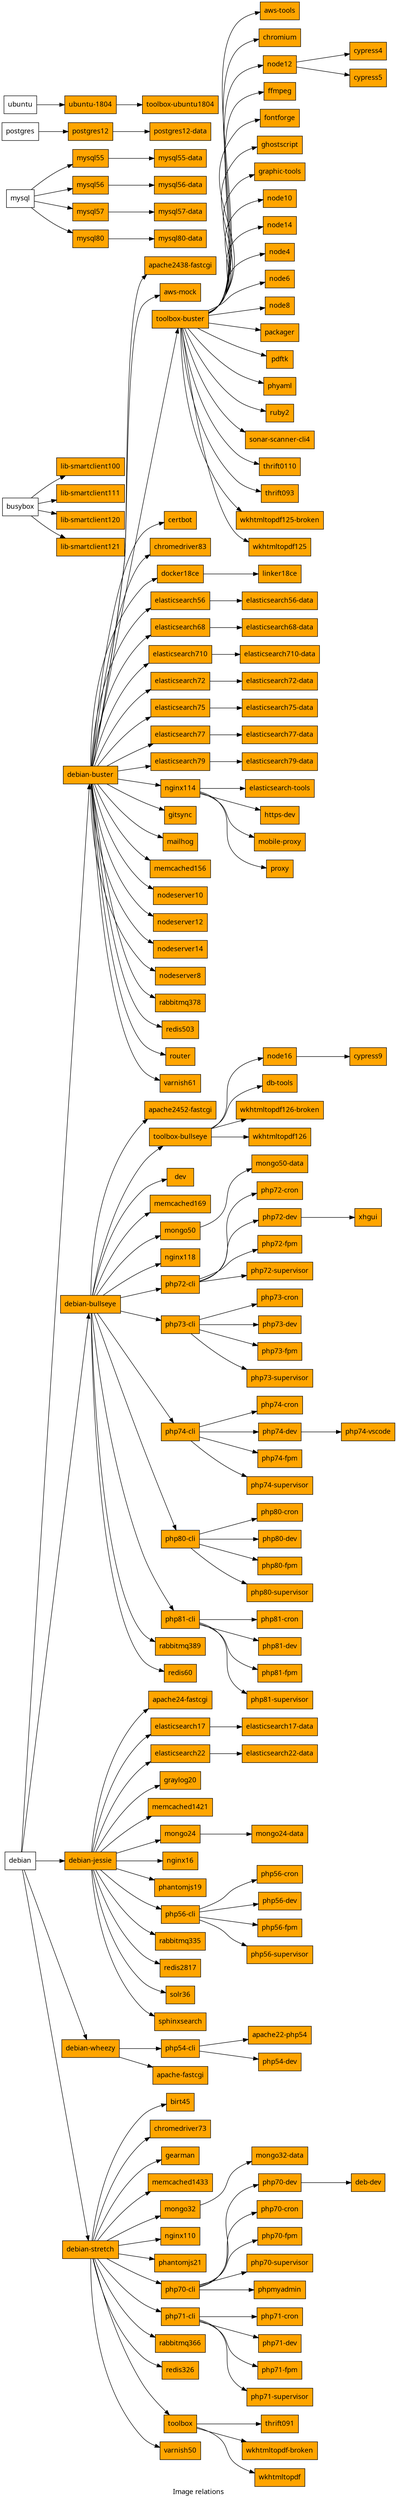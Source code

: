 
digraph G {
    label="Image relations";
    graph [fontname=sans];
    node [style=filled shape=box fontname=sans fillcolor=white];
    rankdir="LR";
	
    "nfqlt/apache22-php54" [fillcolor=orange label="apache22-php54"];
    "nfqlt/php54-cli"->"nfqlt/apache22-php54";
    "nfqlt/apache2438-fastcgi" [fillcolor=orange label="apache2438-fastcgi"];
    "nfqlt/debian-buster"->"nfqlt/apache2438-fastcgi";
    "nfqlt/apache2452-fastcgi" [fillcolor=orange label="apache2452-fastcgi"];
    "nfqlt/debian-bullseye"->"nfqlt/apache2452-fastcgi";
    "nfqlt/apache24-fastcgi" [fillcolor=orange label="apache24-fastcgi"];
    "nfqlt/debian-jessie"->"nfqlt/apache24-fastcgi";
    "nfqlt/apache-fastcgi" [fillcolor=orange label="apache-fastcgi"];
    "nfqlt/debian-wheezy"->"nfqlt/apache-fastcgi";
    "nfqlt/aws-mock" [fillcolor=orange label="aws-mock"];
    "nfqlt/debian-buster"->"nfqlt/aws-mock";
    "nfqlt/aws-tools" [fillcolor=orange label="aws-tools"];
    "nfqlt/toolbox-buster"->"nfqlt/aws-tools";
    "nfqlt/birt45" [fillcolor=orange label="birt45"];
    "nfqlt/debian-stretch"->"nfqlt/birt45";
    "nfqlt/certbot" [fillcolor=orange label="certbot"];
    "nfqlt/debian-buster"->"nfqlt/certbot";
    "nfqlt/chromedriver73" [fillcolor=orange label="chromedriver73"];
    "nfqlt/debian-stretch"->"nfqlt/chromedriver73";
    "nfqlt/chromedriver83" [fillcolor=orange label="chromedriver83"];
    "nfqlt/debian-buster"->"nfqlt/chromedriver83";
    "nfqlt/chromium" [fillcolor=orange label="chromium"];
    "nfqlt/toolbox-buster"->"nfqlt/chromium";
    "nfqlt/cypress4" [fillcolor=orange label="cypress4"];
    "nfqlt/node12"->"nfqlt/cypress4";
    "nfqlt/cypress5" [fillcolor=orange label="cypress5"];
    "nfqlt/node12"->"nfqlt/cypress5";
    "nfqlt/cypress9" [fillcolor=orange label="cypress9"];
    "nfqlt/node16"->"nfqlt/cypress9";
    "nfqlt/db-tools" [fillcolor=orange label="db-tools"];
    "nfqlt/toolbox-bullseye"->"nfqlt/db-tools";
    "nfqlt/deb-dev" [fillcolor=orange label="deb-dev"];
    "nfqlt/php70-dev"->"nfqlt/deb-dev";
    "nfqlt/debian-bullseye" [fillcolor=orange label="debian-bullseye"];
    "debian"->"nfqlt/debian-bullseye";
    "nfqlt/debian-buster" [fillcolor=orange label="debian-buster"];
    "debian"->"nfqlt/debian-buster";
    "nfqlt/debian-jessie" [fillcolor=orange label="debian-jessie"];
    "debian"->"nfqlt/debian-jessie";
    "nfqlt/debian-stretch" [fillcolor=orange label="debian-stretch"];
    "debian"->"nfqlt/debian-stretch";
    "nfqlt/debian-wheezy" [fillcolor=orange label="debian-wheezy"];
    "debian"->"nfqlt/debian-wheezy";
    "nfqlt/dev" [fillcolor=orange label="dev"];
    "nfqlt/debian-bullseye"->"nfqlt/dev";
    "nfqlt/docker18ce" [fillcolor=orange label="docker18ce"];
    "nfqlt/debian-buster"->"nfqlt/docker18ce";
    "nfqlt/elasticsearch17-data" [fillcolor=orange label="elasticsearch17-data"];
    "nfqlt/elasticsearch17"->"nfqlt/elasticsearch17-data";
    "nfqlt/elasticsearch17" [fillcolor=orange label="elasticsearch17"];
    "nfqlt/debian-jessie"->"nfqlt/elasticsearch17";
    "nfqlt/elasticsearch22-data" [fillcolor=orange label="elasticsearch22-data"];
    "nfqlt/elasticsearch22"->"nfqlt/elasticsearch22-data";
    "nfqlt/elasticsearch22" [fillcolor=orange label="elasticsearch22"];
    "nfqlt/debian-jessie"->"nfqlt/elasticsearch22";
    "nfqlt/elasticsearch56-data" [fillcolor=orange label="elasticsearch56-data"];
    "nfqlt/elasticsearch56"->"nfqlt/elasticsearch56-data";
    "nfqlt/elasticsearch56" [fillcolor=orange label="elasticsearch56"];
    "nfqlt/debian-buster"->"nfqlt/elasticsearch56";
    "nfqlt/elasticsearch68-data" [fillcolor=orange label="elasticsearch68-data"];
    "nfqlt/elasticsearch68"->"nfqlt/elasticsearch68-data";
    "nfqlt/elasticsearch68" [fillcolor=orange label="elasticsearch68"];
    "nfqlt/debian-buster"->"nfqlt/elasticsearch68";
    "nfqlt/elasticsearch710-data" [fillcolor=orange label="elasticsearch710-data"];
    "nfqlt/elasticsearch710"->"nfqlt/elasticsearch710-data";
    "nfqlt/elasticsearch710" [fillcolor=orange label="elasticsearch710"];
    "nfqlt/debian-buster"->"nfqlt/elasticsearch710";
    "nfqlt/elasticsearch72-data" [fillcolor=orange label="elasticsearch72-data"];
    "nfqlt/elasticsearch72"->"nfqlt/elasticsearch72-data";
    "nfqlt/elasticsearch72" [fillcolor=orange label="elasticsearch72"];
    "nfqlt/debian-buster"->"nfqlt/elasticsearch72";
    "nfqlt/elasticsearch75-data" [fillcolor=orange label="elasticsearch75-data"];
    "nfqlt/elasticsearch75"->"nfqlt/elasticsearch75-data";
    "nfqlt/elasticsearch75" [fillcolor=orange label="elasticsearch75"];
    "nfqlt/debian-buster"->"nfqlt/elasticsearch75";
    "nfqlt/elasticsearch77-data" [fillcolor=orange label="elasticsearch77-data"];
    "nfqlt/elasticsearch77"->"nfqlt/elasticsearch77-data";
    "nfqlt/elasticsearch77" [fillcolor=orange label="elasticsearch77"];
    "nfqlt/debian-buster"->"nfqlt/elasticsearch77";
    "nfqlt/elasticsearch79-data" [fillcolor=orange label="elasticsearch79-data"];
    "nfqlt/elasticsearch79"->"nfqlt/elasticsearch79-data";
    "nfqlt/elasticsearch79" [fillcolor=orange label="elasticsearch79"];
    "nfqlt/debian-buster"->"nfqlt/elasticsearch79";
    "nfqlt/elasticsearch-tools" [fillcolor=orange label="elasticsearch-tools"];
    "nfqlt/nginx114"->"nfqlt/elasticsearch-tools";
    "nfqlt/ffmpeg" [fillcolor=orange label="ffmpeg"];
    "nfqlt/toolbox-buster"->"nfqlt/ffmpeg";
    "nfqlt/fontforge" [fillcolor=orange label="fontforge"];
    "nfqlt/toolbox-buster"->"nfqlt/fontforge";
    "nfqlt/gearman" [fillcolor=orange label="gearman"];
    "nfqlt/debian-stretch"->"nfqlt/gearman";
    "nfqlt/ghostscript" [fillcolor=orange label="ghostscript"];
    "nfqlt/toolbox-buster"->"nfqlt/ghostscript";
    "nfqlt/gitsync" [fillcolor=orange label="gitsync"];
    "nfqlt/debian-buster"->"nfqlt/gitsync";
    "nfqlt/graphic-tools" [fillcolor=orange label="graphic-tools"];
    "nfqlt/toolbox-buster"->"nfqlt/graphic-tools";
    "nfqlt/graylog20" [fillcolor=orange label="graylog20"];
    "nfqlt/debian-jessie"->"nfqlt/graylog20";
    "nfqlt/https-dev" [fillcolor=orange label="https-dev"];
    "nfqlt/nginx114"->"nfqlt/https-dev";
    "nfqlt/lib-smartclient100" [fillcolor=orange label="lib-smartclient100"];
    "busybox"->"nfqlt/lib-smartclient100";
    "nfqlt/lib-smartclient111" [fillcolor=orange label="lib-smartclient111"];
    "busybox"->"nfqlt/lib-smartclient111";
    "nfqlt/lib-smartclient120" [fillcolor=orange label="lib-smartclient120"];
    "busybox"->"nfqlt/lib-smartclient120";
    "nfqlt/lib-smartclient121" [fillcolor=orange label="lib-smartclient121"];
    "busybox"->"nfqlt/lib-smartclient121";
    "nfqlt/linker18ce" [fillcolor=orange label="linker18ce"];
    "nfqlt/docker18ce"->"nfqlt/linker18ce";
    "nfqlt/mailhog" [fillcolor=orange label="mailhog"];
    "nfqlt/debian-buster"->"nfqlt/mailhog";
    "nfqlt/memcached1421" [fillcolor=orange label="memcached1421"];
    "nfqlt/debian-jessie"->"nfqlt/memcached1421";
    "nfqlt/memcached1433" [fillcolor=orange label="memcached1433"];
    "nfqlt/debian-stretch"->"nfqlt/memcached1433";
    "nfqlt/memcached156" [fillcolor=orange label="memcached156"];
    "nfqlt/debian-buster"->"nfqlt/memcached156";
    "nfqlt/memcached169" [fillcolor=orange label="memcached169"];
    "nfqlt/debian-bullseye"->"nfqlt/memcached169";
    "nfqlt/mobile-proxy" [fillcolor=orange label="mobile-proxy"];
    "nfqlt/nginx114"->"nfqlt/mobile-proxy";
    "nfqlt/mongo24-data" [fillcolor=orange label="mongo24-data"];
    "nfqlt/mongo24"->"nfqlt/mongo24-data";
    "nfqlt/mongo24" [fillcolor=orange label="mongo24"];
    "nfqlt/debian-jessie"->"nfqlt/mongo24";
    "nfqlt/mongo32-data" [fillcolor=orange label="mongo32-data"];
    "nfqlt/mongo32"->"nfqlt/mongo32-data";
    "nfqlt/mongo32" [fillcolor=orange label="mongo32"];
    "nfqlt/debian-stretch"->"nfqlt/mongo32";
    "nfqlt/mongo50-data" [fillcolor=orange label="mongo50-data"];
    "nfqlt/mongo50"->"nfqlt/mongo50-data";
    "nfqlt/mongo50" [fillcolor=orange label="mongo50"];
    "nfqlt/debian-bullseye"->"nfqlt/mongo50";
    "nfqlt/mysql55-data" [fillcolor=orange label="mysql55-data"];
    "nfqlt/mysql55"->"nfqlt/mysql55-data";
    "nfqlt/mysql55" [fillcolor=orange label="mysql55"];
    "mysql"->"nfqlt/mysql55";
    "nfqlt/mysql56-data" [fillcolor=orange label="mysql56-data"];
    "nfqlt/mysql56"->"nfqlt/mysql56-data";
    "nfqlt/mysql56" [fillcolor=orange label="mysql56"];
    "mysql"->"nfqlt/mysql56";
    "nfqlt/mysql57-data" [fillcolor=orange label="mysql57-data"];
    "nfqlt/mysql57"->"nfqlt/mysql57-data";
    "nfqlt/mysql57" [fillcolor=orange label="mysql57"];
    "mysql"->"nfqlt/mysql57";
    "nfqlt/mysql80-data" [fillcolor=orange label="mysql80-data"];
    "nfqlt/mysql80"->"nfqlt/mysql80-data";
    "nfqlt/mysql80" [fillcolor=orange label="mysql80"];
    "mysql"->"nfqlt/mysql80";
    "nfqlt/nginx110" [fillcolor=orange label="nginx110"];
    "nfqlt/debian-stretch"->"nfqlt/nginx110";
    "nfqlt/nginx114" [fillcolor=orange label="nginx114"];
    "nfqlt/debian-buster"->"nfqlt/nginx114";
    "nfqlt/nginx118" [fillcolor=orange label="nginx118"];
    "nfqlt/debian-bullseye"->"nfqlt/nginx118";
    "nfqlt/nginx16" [fillcolor=orange label="nginx16"];
    "nfqlt/debian-jessie"->"nfqlt/nginx16";
    "nfqlt/node10" [fillcolor=orange label="node10"];
    "nfqlt/toolbox-buster"->"nfqlt/node10";
    "nfqlt/node12" [fillcolor=orange label="node12"];
    "nfqlt/toolbox-buster"->"nfqlt/node12";
    "nfqlt/node14" [fillcolor=orange label="node14"];
    "nfqlt/toolbox-buster"->"nfqlt/node14";
    "nfqlt/node16" [fillcolor=orange label="node16"];
    "nfqlt/toolbox-bullseye"->"nfqlt/node16";
    "nfqlt/node4" [fillcolor=orange label="node4"];
    "nfqlt/toolbox-buster"->"nfqlt/node4";
    "nfqlt/node6" [fillcolor=orange label="node6"];
    "nfqlt/toolbox-buster"->"nfqlt/node6";
    "nfqlt/node8" [fillcolor=orange label="node8"];
    "nfqlt/toolbox-buster"->"nfqlt/node8";
    "nfqlt/nodeserver10" [fillcolor=orange label="nodeserver10"];
    "nfqlt/debian-buster"->"nfqlt/nodeserver10";
    "nfqlt/nodeserver12" [fillcolor=orange label="nodeserver12"];
    "nfqlt/debian-buster"->"nfqlt/nodeserver12";
    "nfqlt/nodeserver14" [fillcolor=orange label="nodeserver14"];
    "nfqlt/debian-buster"->"nfqlt/nodeserver14";
    "nfqlt/nodeserver8" [fillcolor=orange label="nodeserver8"];
    "nfqlt/debian-buster"->"nfqlt/nodeserver8";
    "nfqlt/packager" [fillcolor=orange label="packager"];
    "nfqlt/toolbox-buster"->"nfqlt/packager";
    "nfqlt/pdftk" [fillcolor=orange label="pdftk"];
    "nfqlt/toolbox-buster"->"nfqlt/pdftk";
    "nfqlt/phantomjs19" [fillcolor=orange label="phantomjs19"];
    "nfqlt/debian-jessie"->"nfqlt/phantomjs19";
    "nfqlt/phantomjs21" [fillcolor=orange label="phantomjs21"];
    "nfqlt/debian-stretch"->"nfqlt/phantomjs21";
    "nfqlt/php54-cli" [fillcolor=orange label="php54-cli"];
    "nfqlt/debian-wheezy"->"nfqlt/php54-cli";
    "nfqlt/php54-dev" [fillcolor=orange label="php54-dev"];
    "nfqlt/php54-cli"->"nfqlt/php54-dev";
    "nfqlt/php56-cli" [fillcolor=orange label="php56-cli"];
    "nfqlt/debian-jessie"->"nfqlt/php56-cli";
    "nfqlt/php56-cron" [fillcolor=orange label="php56-cron"];
    "nfqlt/php56-cli"->"nfqlt/php56-cron";
    "nfqlt/php56-dev" [fillcolor=orange label="php56-dev"];
    "nfqlt/php56-cli"->"nfqlt/php56-dev";
    "nfqlt/php56-fpm" [fillcolor=orange label="php56-fpm"];
    "nfqlt/php56-cli"->"nfqlt/php56-fpm";
    "nfqlt/php56-supervisor" [fillcolor=orange label="php56-supervisor"];
    "nfqlt/php56-cli"->"nfqlt/php56-supervisor";
    "nfqlt/php70-cli" [fillcolor=orange label="php70-cli"];
    "nfqlt/debian-stretch"->"nfqlt/php70-cli";
    "nfqlt/php70-cron" [fillcolor=orange label="php70-cron"];
    "nfqlt/php70-cli"->"nfqlt/php70-cron";
    "nfqlt/php70-dev" [fillcolor=orange label="php70-dev"];
    "nfqlt/php70-cli"->"nfqlt/php70-dev";
    "nfqlt/php70-fpm" [fillcolor=orange label="php70-fpm"];
    "nfqlt/php70-cli"->"nfqlt/php70-fpm";
    "nfqlt/php70-supervisor" [fillcolor=orange label="php70-supervisor"];
    "nfqlt/php70-cli"->"nfqlt/php70-supervisor";
    "nfqlt/php71-cli" [fillcolor=orange label="php71-cli"];
    "nfqlt/debian-stretch"->"nfqlt/php71-cli";
    "nfqlt/php71-cron" [fillcolor=orange label="php71-cron"];
    "nfqlt/php71-cli"->"nfqlt/php71-cron";
    "nfqlt/php71-dev" [fillcolor=orange label="php71-dev"];
    "nfqlt/php71-cli"->"nfqlt/php71-dev";
    "nfqlt/php71-fpm" [fillcolor=orange label="php71-fpm"];
    "nfqlt/php71-cli"->"nfqlt/php71-fpm";
    "nfqlt/php71-supervisor" [fillcolor=orange label="php71-supervisor"];
    "nfqlt/php71-cli"->"nfqlt/php71-supervisor";
    "nfqlt/php72-cli" [fillcolor=orange label="php72-cli"];
    "nfqlt/debian-bullseye"->"nfqlt/php72-cli";
    "nfqlt/php72-cron" [fillcolor=orange label="php72-cron"];
    "nfqlt/php72-cli"->"nfqlt/php72-cron";
    "nfqlt/php72-dev" [fillcolor=orange label="php72-dev"];
    "nfqlt/php72-cli"->"nfqlt/php72-dev";
    "nfqlt/php72-fpm" [fillcolor=orange label="php72-fpm"];
    "nfqlt/php72-cli"->"nfqlt/php72-fpm";
    "nfqlt/php72-supervisor" [fillcolor=orange label="php72-supervisor"];
    "nfqlt/php72-cli"->"nfqlt/php72-supervisor";
    "nfqlt/php73-cli" [fillcolor=orange label="php73-cli"];
    "nfqlt/debian-bullseye"->"nfqlt/php73-cli";
    "nfqlt/php73-cron" [fillcolor=orange label="php73-cron"];
    "nfqlt/php73-cli"->"nfqlt/php73-cron";
    "nfqlt/php73-dev" [fillcolor=orange label="php73-dev"];
    "nfqlt/php73-cli"->"nfqlt/php73-dev";
    "nfqlt/php73-fpm" [fillcolor=orange label="php73-fpm"];
    "nfqlt/php73-cli"->"nfqlt/php73-fpm";
    "nfqlt/php73-supervisor" [fillcolor=orange label="php73-supervisor"];
    "nfqlt/php73-cli"->"nfqlt/php73-supervisor";
    "nfqlt/php74-cli" [fillcolor=orange label="php74-cli"];
    "nfqlt/debian-bullseye"->"nfqlt/php74-cli";
    "nfqlt/php74-cron" [fillcolor=orange label="php74-cron"];
    "nfqlt/php74-cli"->"nfqlt/php74-cron";
    "nfqlt/php74-dev" [fillcolor=orange label="php74-dev"];
    "nfqlt/php74-cli"->"nfqlt/php74-dev";
    "nfqlt/php74-fpm" [fillcolor=orange label="php74-fpm"];
    "nfqlt/php74-cli"->"nfqlt/php74-fpm";
    "nfqlt/php74-supervisor" [fillcolor=orange label="php74-supervisor"];
    "nfqlt/php74-cli"->"nfqlt/php74-supervisor";
    "nfqlt/php74-vscode" [fillcolor=orange label="php74-vscode"];
    "nfqlt/php74-dev"->"nfqlt/php74-vscode";
    "nfqlt/php80-cli" [fillcolor=orange label="php80-cli"];
    "nfqlt/debian-bullseye"->"nfqlt/php80-cli";
    "nfqlt/php80-cron" [fillcolor=orange label="php80-cron"];
    "nfqlt/php80-cli"->"nfqlt/php80-cron";
    "nfqlt/php80-dev" [fillcolor=orange label="php80-dev"];
    "nfqlt/php80-cli"->"nfqlt/php80-dev";
    "nfqlt/php80-fpm" [fillcolor=orange label="php80-fpm"];
    "nfqlt/php80-cli"->"nfqlt/php80-fpm";
    "nfqlt/php80-supervisor" [fillcolor=orange label="php80-supervisor"];
    "nfqlt/php80-cli"->"nfqlt/php80-supervisor";
    "nfqlt/php81-cli" [fillcolor=orange label="php81-cli"];
    "nfqlt/debian-bullseye"->"nfqlt/php81-cli";
    "nfqlt/php81-cron" [fillcolor=orange label="php81-cron"];
    "nfqlt/php81-cli"->"nfqlt/php81-cron";
    "nfqlt/php81-dev" [fillcolor=orange label="php81-dev"];
    "nfqlt/php81-cli"->"nfqlt/php81-dev";
    "nfqlt/php81-fpm" [fillcolor=orange label="php81-fpm"];
    "nfqlt/php81-cli"->"nfqlt/php81-fpm";
    "nfqlt/php81-supervisor" [fillcolor=orange label="php81-supervisor"];
    "nfqlt/php81-cli"->"nfqlt/php81-supervisor";
    "nfqlt/phpmyadmin" [fillcolor=orange label="phpmyadmin"];
    "nfqlt/php70-cli"->"nfqlt/phpmyadmin";
    "nfqlt/phyaml" [fillcolor=orange label="phyaml"];
    "nfqlt/toolbox-buster"->"nfqlt/phyaml";
    "nfqlt/postgres12-data" [fillcolor=orange label="postgres12-data"];
    "nfqlt/postgres12"->"nfqlt/postgres12-data";
    "nfqlt/postgres12" [fillcolor=orange label="postgres12"];
    "postgres"->"nfqlt/postgres12";
    "nfqlt/proxy" [fillcolor=orange label="proxy"];
    "nfqlt/nginx114"->"nfqlt/proxy";
    "nfqlt/rabbitmq335" [fillcolor=orange label="rabbitmq335"];
    "nfqlt/debian-jessie"->"nfqlt/rabbitmq335";
    "nfqlt/rabbitmq366" [fillcolor=orange label="rabbitmq366"];
    "nfqlt/debian-stretch"->"nfqlt/rabbitmq366";
    "nfqlt/rabbitmq378" [fillcolor=orange label="rabbitmq378"];
    "nfqlt/debian-buster"->"nfqlt/rabbitmq378";
    "nfqlt/rabbitmq389" [fillcolor=orange label="rabbitmq389"];
    "nfqlt/debian-bullseye"->"nfqlt/rabbitmq389";
    "nfqlt/redis2817" [fillcolor=orange label="redis2817"];
    "nfqlt/debian-jessie"->"nfqlt/redis2817";
    "nfqlt/redis326" [fillcolor=orange label="redis326"];
    "nfqlt/debian-stretch"->"nfqlt/redis326";
    "nfqlt/redis503" [fillcolor=orange label="redis503"];
    "nfqlt/debian-buster"->"nfqlt/redis503";
    "nfqlt/redis60" [fillcolor=orange label="redis60"];
    "nfqlt/debian-bullseye"->"nfqlt/redis60";
    "nfqlt/router" [fillcolor=orange label="router"];
    "nfqlt/debian-buster"->"nfqlt/router";
    "nfqlt/ruby2" [fillcolor=orange label="ruby2"];
    "nfqlt/toolbox-buster"->"nfqlt/ruby2";
    "nfqlt/solr36" [fillcolor=orange label="solr36"];
    "nfqlt/debian-jessie"->"nfqlt/solr36";
    "nfqlt/sonar-scanner-cli4" [fillcolor=orange label="sonar-scanner-cli4"];
    "nfqlt/toolbox-buster"->"nfqlt/sonar-scanner-cli4";
    "nfqlt/sphinxsearch" [fillcolor=orange label="sphinxsearch"];
    "nfqlt/debian-jessie"->"nfqlt/sphinxsearch";
    "nfqlt/thrift0110" [fillcolor=orange label="thrift0110"];
    "nfqlt/toolbox-buster"->"nfqlt/thrift0110";
    "nfqlt/thrift091" [fillcolor=orange label="thrift091"];
    "nfqlt/toolbox"->"nfqlt/thrift091";
    "nfqlt/thrift093" [fillcolor=orange label="thrift093"];
    "nfqlt/toolbox-buster"->"nfqlt/thrift093";
    "nfqlt/toolbox-bullseye" [fillcolor=orange label="toolbox-bullseye"];
    "nfqlt/debian-bullseye"->"nfqlt/toolbox-bullseye";
    "nfqlt/toolbox-buster" [fillcolor=orange label="toolbox-buster"];
    "nfqlt/debian-buster"->"nfqlt/toolbox-buster";
    "nfqlt/toolbox" [fillcolor=orange label="toolbox"];
    "nfqlt/debian-stretch"->"nfqlt/toolbox";
    "nfqlt/toolbox-ubuntu1804" [fillcolor=orange label="toolbox-ubuntu1804"];
    "nfqlt/ubuntu-1804"->"nfqlt/toolbox-ubuntu1804";
    "nfqlt/ubuntu-1804" [fillcolor=orange label="ubuntu-1804"];
    "ubuntu"->"nfqlt/ubuntu-1804";
    "nfqlt/varnish50" [fillcolor=orange label="varnish50"];
    "nfqlt/debian-stretch"->"nfqlt/varnish50";
    "nfqlt/varnish61" [fillcolor=orange label="varnish61"];
    "nfqlt/debian-buster"->"nfqlt/varnish61";
    "nfqlt/wkhtmltopdf125-broken" [fillcolor=orange label="wkhtmltopdf125-broken"];
    "nfqlt/toolbox-buster"->"nfqlt/wkhtmltopdf125-broken";
    "nfqlt/wkhtmltopdf125" [fillcolor=orange label="wkhtmltopdf125"];
    "nfqlt/toolbox-buster"->"nfqlt/wkhtmltopdf125";
    "nfqlt/wkhtmltopdf126-broken" [fillcolor=orange label="wkhtmltopdf126-broken"];
    "nfqlt/toolbox-bullseye"->"nfqlt/wkhtmltopdf126-broken";
    "nfqlt/wkhtmltopdf126" [fillcolor=orange label="wkhtmltopdf126"];
    "nfqlt/toolbox-bullseye"->"nfqlt/wkhtmltopdf126";
    "nfqlt/wkhtmltopdf-broken" [fillcolor=orange label="wkhtmltopdf-broken"];
    "nfqlt/toolbox"->"nfqlt/wkhtmltopdf-broken";
    "nfqlt/wkhtmltopdf" [fillcolor=orange label="wkhtmltopdf"];
    "nfqlt/toolbox"->"nfqlt/wkhtmltopdf";
    "nfqlt/xhgui" [fillcolor=orange label="xhgui"];
    "nfqlt/php72-dev"->"nfqlt/xhgui";
}

